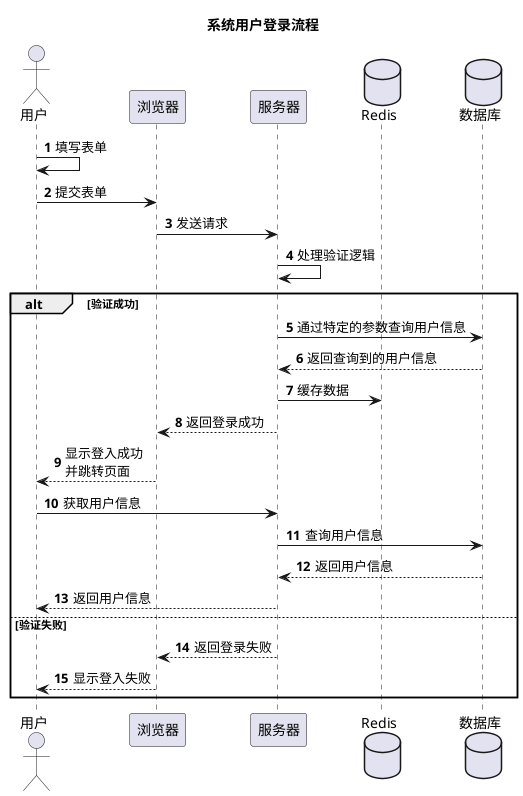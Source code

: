 @startuml
'https://plantuml.com/sequence-diagram
title 系统用户登录流程
autonumber
skinparam responseMessageBelowArrow true

actor 用户
participant 浏览器
participant 服务器
database Redis
database 数据库

用户 -> 用户: 填写表单
用户 -> 浏览器: 提交表单
浏览器 -> 服务器: 发送请求
服务器 -> 服务器: 处理验证逻辑
alt 验证成功
    服务器 -> 数据库: 通过特定的参数查询用户信息
    数据库 --> 服务器: 返回查询到的用户信息
    服务器 -> Redis: 缓存数据
    服务器 --> 浏览器: 返回登录成功
    浏览器 --> 用户: 显示登入成功\n并跳转页面
    用户 -> 服务器: 获取用户信息
    服务器 -> 数据库: 查询用户信息
    数据库 --> 服务器: 返回用户信息

    服务器 --> 用户: 返回用户信息

else 验证失败
    服务器 ---> 浏览器: 返回登录失败
    浏览器 --> 用户: 显示登入失败
end

@enduml